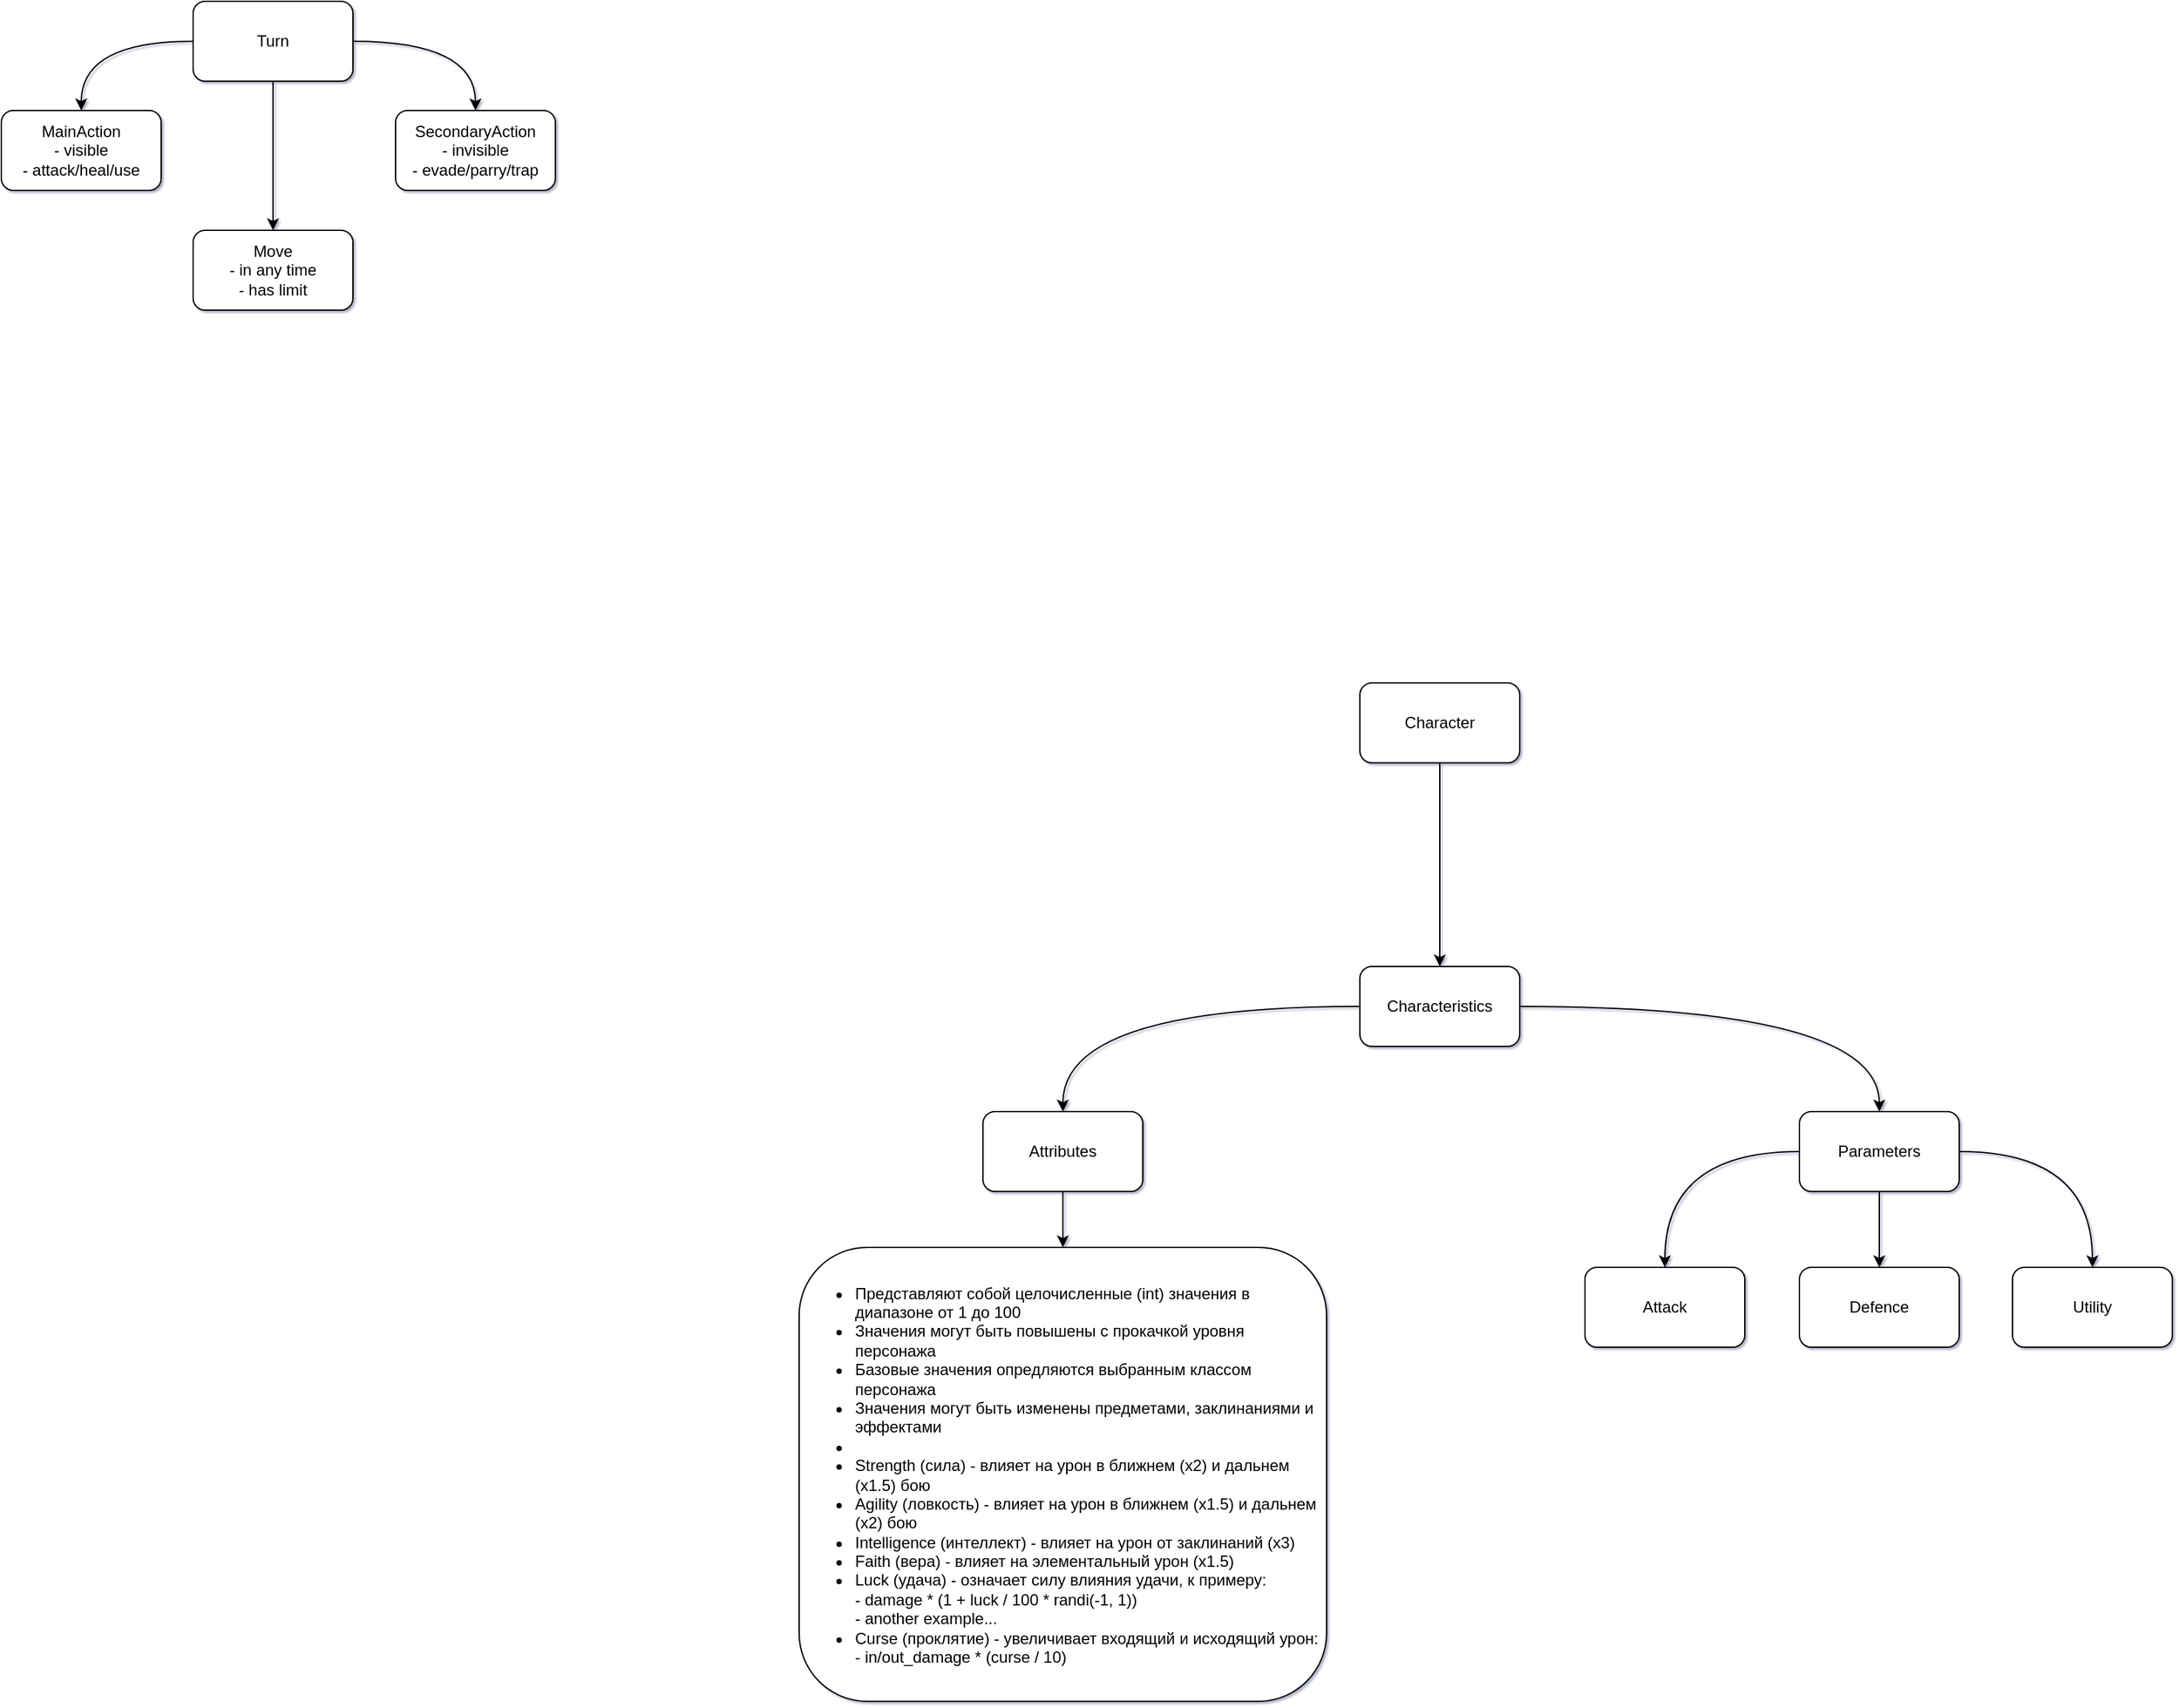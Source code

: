 <mxfile version="25.0.2">
  <diagram name="Страница — 1" id="F485koDoDc225y0sh10d">
    <mxGraphModel dx="2793" dy="1729" grid="0" gridSize="10" guides="1" tooltips="1" connect="1" arrows="1" fold="1" page="0" pageScale="1" pageWidth="827" pageHeight="1169" math="0" shadow="1">
      <root>
        <mxCell id="0" />
        <mxCell id="1" parent="0" />
        <mxCell id="t151YAEw3NwL-A4LUWF_-4" style="edgeStyle=orthogonalEdgeStyle;rounded=1;orthogonalLoop=1;jettySize=auto;html=1;exitX=0;exitY=0.5;exitDx=0;exitDy=0;entryX=0.5;entryY=0;entryDx=0;entryDy=0;curved=1;labelBackgroundColor=none;fontColor=default;" edge="1" parent="1" source="t151YAEw3NwL-A4LUWF_-1" target="t151YAEw3NwL-A4LUWF_-2">
          <mxGeometry relative="1" as="geometry" />
        </mxCell>
        <mxCell id="t151YAEw3NwL-A4LUWF_-5" style="edgeStyle=orthogonalEdgeStyle;rounded=1;orthogonalLoop=1;jettySize=auto;html=1;exitX=1;exitY=0.5;exitDx=0;exitDy=0;entryX=0.5;entryY=0;entryDx=0;entryDy=0;curved=1;labelBackgroundColor=none;fontColor=default;" edge="1" parent="1" source="t151YAEw3NwL-A4LUWF_-1" target="t151YAEw3NwL-A4LUWF_-3">
          <mxGeometry relative="1" as="geometry" />
        </mxCell>
        <mxCell id="t151YAEw3NwL-A4LUWF_-7" style="edgeStyle=orthogonalEdgeStyle;rounded=1;orthogonalLoop=1;jettySize=auto;html=1;exitX=0.5;exitY=1;exitDx=0;exitDy=0;curved=1;labelBackgroundColor=none;fontColor=default;" edge="1" parent="1" source="t151YAEw3NwL-A4LUWF_-1" target="t151YAEw3NwL-A4LUWF_-6">
          <mxGeometry relative="1" as="geometry" />
        </mxCell>
        <mxCell id="t151YAEw3NwL-A4LUWF_-1" value="Turn" style="rounded=1;whiteSpace=wrap;html=1;labelBackgroundColor=none;" vertex="1" parent="1">
          <mxGeometry x="-839" y="-645" width="120" height="60" as="geometry" />
        </mxCell>
        <mxCell id="t151YAEw3NwL-A4LUWF_-2" value="MainAction&lt;div&gt;- visible&lt;/div&gt;&lt;div&gt;- attack/heal/use&lt;/div&gt;" style="rounded=1;whiteSpace=wrap;html=1;labelBackgroundColor=none;" vertex="1" parent="1">
          <mxGeometry x="-983" y="-563" width="120" height="60" as="geometry" />
        </mxCell>
        <mxCell id="t151YAEw3NwL-A4LUWF_-3" value="SecondaryAction&lt;br&gt;- invisible&lt;div&gt;- evade/parry/trap&lt;/div&gt;" style="rounded=1;whiteSpace=wrap;html=1;labelBackgroundColor=none;" vertex="1" parent="1">
          <mxGeometry x="-687" y="-563" width="120" height="60" as="geometry" />
        </mxCell>
        <mxCell id="t151YAEw3NwL-A4LUWF_-6" value="Move&lt;div&gt;- in any time&lt;/div&gt;&lt;div&gt;- has limit&lt;/div&gt;" style="rounded=1;whiteSpace=wrap;html=1;labelBackgroundColor=none;" vertex="1" parent="1">
          <mxGeometry x="-839" y="-473" width="120" height="60" as="geometry" />
        </mxCell>
        <mxCell id="t151YAEw3NwL-A4LUWF_-42" style="edgeStyle=orthogonalEdgeStyle;rounded=0;orthogonalLoop=1;jettySize=auto;html=1;exitX=0.5;exitY=1;exitDx=0;exitDy=0;curved=1;" edge="1" parent="1" source="t151YAEw3NwL-A4LUWF_-8" target="t151YAEw3NwL-A4LUWF_-9">
          <mxGeometry relative="1" as="geometry" />
        </mxCell>
        <mxCell id="t151YAEw3NwL-A4LUWF_-8" value="Character" style="rounded=1;whiteSpace=wrap;html=1;labelBackgroundColor=none;" vertex="1" parent="1">
          <mxGeometry x="37" y="-133" width="120" height="60" as="geometry" />
        </mxCell>
        <mxCell id="t151YAEw3NwL-A4LUWF_-12" style="edgeStyle=orthogonalEdgeStyle;rounded=1;orthogonalLoop=1;jettySize=auto;html=1;exitX=0;exitY=0.5;exitDx=0;exitDy=0;curved=1;labelBackgroundColor=none;fontColor=default;" edge="1" parent="1" source="t151YAEw3NwL-A4LUWF_-9" target="t151YAEw3NwL-A4LUWF_-10">
          <mxGeometry relative="1" as="geometry" />
        </mxCell>
        <mxCell id="t151YAEw3NwL-A4LUWF_-13" style="edgeStyle=orthogonalEdgeStyle;rounded=1;orthogonalLoop=1;jettySize=auto;html=1;exitX=1;exitY=0.5;exitDx=0;exitDy=0;curved=1;labelBackgroundColor=none;fontColor=default;" edge="1" parent="1" source="t151YAEw3NwL-A4LUWF_-9" target="t151YAEw3NwL-A4LUWF_-11">
          <mxGeometry relative="1" as="geometry" />
        </mxCell>
        <mxCell id="t151YAEw3NwL-A4LUWF_-9" value="Characteristics" style="rounded=1;whiteSpace=wrap;html=1;labelBackgroundColor=none;" vertex="1" parent="1">
          <mxGeometry x="37" y="80" width="120" height="60" as="geometry" />
        </mxCell>
        <mxCell id="t151YAEw3NwL-A4LUWF_-39" style="edgeStyle=orthogonalEdgeStyle;rounded=1;orthogonalLoop=1;jettySize=auto;html=1;exitX=0.5;exitY=1;exitDx=0;exitDy=0;labelBackgroundColor=none;fontColor=default;" edge="1" parent="1" source="t151YAEw3NwL-A4LUWF_-10" target="t151YAEw3NwL-A4LUWF_-38">
          <mxGeometry relative="1" as="geometry" />
        </mxCell>
        <mxCell id="t151YAEw3NwL-A4LUWF_-10" value="Attributes" style="rounded=1;whiteSpace=wrap;html=1;labelBackgroundColor=none;" vertex="1" parent="1">
          <mxGeometry x="-246" y="189" width="120" height="60" as="geometry" />
        </mxCell>
        <mxCell id="t151YAEw3NwL-A4LUWF_-18" style="edgeStyle=orthogonalEdgeStyle;rounded=1;orthogonalLoop=1;jettySize=auto;html=1;exitX=0.5;exitY=1;exitDx=0;exitDy=0;curved=1;labelBackgroundColor=none;fontColor=default;" edge="1" parent="1" source="t151YAEw3NwL-A4LUWF_-11" target="t151YAEw3NwL-A4LUWF_-16">
          <mxGeometry relative="1" as="geometry" />
        </mxCell>
        <mxCell id="t151YAEw3NwL-A4LUWF_-19" style="edgeStyle=orthogonalEdgeStyle;rounded=1;orthogonalLoop=1;jettySize=auto;html=1;exitX=0;exitY=0.5;exitDx=0;exitDy=0;curved=1;labelBackgroundColor=none;fontColor=default;" edge="1" parent="1" source="t151YAEw3NwL-A4LUWF_-11" target="t151YAEw3NwL-A4LUWF_-15">
          <mxGeometry relative="1" as="geometry" />
        </mxCell>
        <mxCell id="t151YAEw3NwL-A4LUWF_-20" style="edgeStyle=orthogonalEdgeStyle;rounded=1;orthogonalLoop=1;jettySize=auto;html=1;exitX=1;exitY=0.5;exitDx=0;exitDy=0;curved=1;labelBackgroundColor=none;fontColor=default;" edge="1" parent="1" source="t151YAEw3NwL-A4LUWF_-11" target="t151YAEw3NwL-A4LUWF_-17">
          <mxGeometry relative="1" as="geometry" />
        </mxCell>
        <mxCell id="t151YAEw3NwL-A4LUWF_-11" value="Parameters" style="rounded=1;whiteSpace=wrap;html=1;labelBackgroundColor=none;" vertex="1" parent="1">
          <mxGeometry x="367" y="189" width="120" height="60" as="geometry" />
        </mxCell>
        <mxCell id="t151YAEw3NwL-A4LUWF_-15" value="Attack" style="rounded=1;whiteSpace=wrap;html=1;labelBackgroundColor=none;" vertex="1" parent="1">
          <mxGeometry x="206" y="306" width="120" height="60" as="geometry" />
        </mxCell>
        <mxCell id="t151YAEw3NwL-A4LUWF_-16" value="Defence" style="rounded=1;whiteSpace=wrap;html=1;labelBackgroundColor=none;" vertex="1" parent="1">
          <mxGeometry x="367" y="306" width="120" height="60" as="geometry" />
        </mxCell>
        <mxCell id="t151YAEw3NwL-A4LUWF_-17" value="Utility" style="rounded=1;whiteSpace=wrap;html=1;labelBackgroundColor=none;" vertex="1" parent="1">
          <mxGeometry x="527" y="306" width="120" height="60" as="geometry" />
        </mxCell>
        <mxCell id="t151YAEw3NwL-A4LUWF_-38" value="&lt;ul&gt;&lt;li&gt;Представляют собой целочисленные (int) значения в диапазоне от 1 до 100&lt;/li&gt;&lt;li&gt;Значения могут быть повышены с прокачкой уровня персонажа&lt;/li&gt;&lt;li&gt;Базовые значения опредляются выбранным классом персонажа&lt;/li&gt;&lt;li&gt;Значения могут быть изменены предметами, заклинаниями и эффектами&lt;/li&gt;&lt;li&gt;&lt;br&gt;&lt;/li&gt;&lt;li&gt;Strength (сила) - влияет на урон в ближнем (х2) и дальнем (х1.5) бою&lt;/li&gt;&lt;li&gt;Agility (ловкость) - влияет на урон в ближнем (х1.5) и дальнем (х2) бою&lt;/li&gt;&lt;li&gt;Intelligence (интеллект) - влияет на урон от заклинаний (х3)&lt;/li&gt;&lt;li&gt;Faith (вера) - влияет на элементальный урон (х1.5)&lt;/li&gt;&lt;li&gt;Luck (удача) - означает силу влияния удачи, к примеру:&lt;br&gt;- damage * (1 + luck / 100 * randi(-1, 1))&lt;br&gt;- another example...&lt;/li&gt;&lt;li&gt;Curse (проклятие) - увеличивает входящий и исходящий урон:&lt;br&gt;- in/out_damage * (curse / 10)&lt;/li&gt;&lt;/ul&gt;" style="rounded=1;whiteSpace=wrap;html=1;align=left;spacing=2;labelBackgroundColor=none;" vertex="1" parent="1">
          <mxGeometry x="-384" y="291" width="396" height="341" as="geometry" />
        </mxCell>
      </root>
    </mxGraphModel>
  </diagram>
</mxfile>
